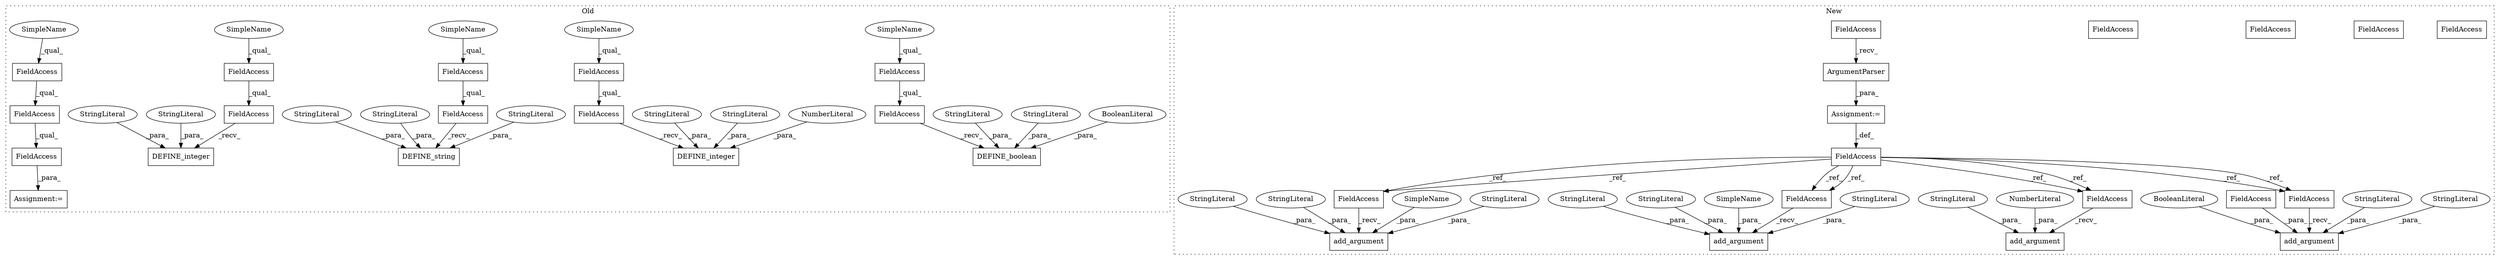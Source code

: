 digraph G {
subgraph cluster0 {
1 [label="DEFINE_integer" a="32" s="742,806" l="15,1" shape="box"];
3 [label="NumberLiteral" a="34" s="772" l="5" shape="ellipse"];
12 [label="FieldAccess" a="22" s="721" l="20" shape="box"];
14 [label="FieldAccess" a="22" s="721" l="14" shape="box"];
15 [label="FieldAccess" a="22" s="498" l="14" shape="box"];
16 [label="FieldAccess" a="22" s="262" l="14" shape="box"];
17 [label="FieldAccess" a="22" s="813" l="14" shape="box"];
18 [label="FieldAccess" a="22" s="813" l="20" shape="box"];
19 [label="DEFINE_boolean" a="32" s="834,898" l="15,1" shape="box"];
20 [label="FieldAccess" a="22" s="498" l="20" shape="box"];
21 [label="FieldAccess" a="22" s="262" l="20" shape="box"];
22 [label="FieldAccess" a="22" s="262" l="26" shape="box"];
23 [label="BooleanLiteral" a="9" s="860" l="5" shape="ellipse"];
25 [label="StringLiteral" a="45" s="866" l="32" shape="ellipse"];
26 [label="StringLiteral" a="45" s="849" l="10" shape="ellipse"];
28 [label="StringLiteral" a="45" s="778" l="28" shape="ellipse"];
29 [label="Assignment:=" a="7" s="261" l="1" shape="box"];
33 [label="StringLiteral" a="45" s="757" l="14" shape="ellipse"];
40 [label="FieldAccess" a="22" s="622" l="14" shape="box"];
41 [label="FieldAccess" a="22" s="622" l="20" shape="box"];
42 [label="DEFINE_integer" a="32" s="643,714" l="15,1" shape="box"];
43 [label="DEFINE_string" a="32" s="519,615" l="14,1" shape="box"];
44 [label="StringLiteral" a="45" s="571" l="44" shape="ellipse"];
45 [label="StringLiteral" a="45" s="658" l="20" shape="ellipse"];
49 [label="StringLiteral" a="45" s="533" l="16" shape="ellipse"];
50 [label="StringLiteral" a="45" s="686" l="28" shape="ellipse"];
51 [label="StringLiteral" a="45" s="550" l="20" shape="ellipse"];
52 [label="SimpleName" a="42" s="498" l="10" shape="ellipse"];
53 [label="SimpleName" a="42" s="813" l="10" shape="ellipse"];
54 [label="SimpleName" a="42" s="262" l="10" shape="ellipse"];
55 [label="SimpleName" a="42" s="721" l="10" shape="ellipse"];
56 [label="SimpleName" a="42" s="622" l="10" shape="ellipse"];
label = "Old";
style="dotted";
}
subgraph cluster1 {
2 [label="add_argument" a="32" s="719,787" l="13,1" shape="box"];
4 [label="NumberLiteral" a="34" s="753" l="5" shape="ellipse"];
5 [label="FieldAccess" a="22" s="273" l="6" shape="box"];
6 [label="add_argument" a="32" s="423,496" l="13,1" shape="box"];
7 [label="FieldAccess" a="22" s="311" l="6" shape="box"];
8 [label="add_argument" a="32" s="801,870" l="13,1" shape="box"];
9 [label="FieldAccess" a="22" s="712" l="6" shape="box"];
10 [label="FieldAccess" a="22" s="794" l="6" shape="box"];
11 [label="FieldAccess" a="22" s="416" l="6" shape="box"];
13 [label="FieldAccess" a="22" s="827" l="4" shape="box"];
24 [label="BooleanLiteral" a="9" s="832" l="5" shape="ellipse"];
27 [label="Assignment:=" a="7" s="279" l="1" shape="box"];
30 [label="StringLiteral" a="45" s="436" l="13" shape="ellipse"];
31 [label="StringLiteral" a="45" s="457" l="6" shape="ellipse"];
32 [label="StringLiteral" a="45" s="464" l="32" shape="ellipse"];
34 [label="StringLiteral" a="45" s="814" l="12" shape="ellipse"];
35 [label="StringLiteral" a="45" s="838" l="32" shape="ellipse"];
36 [label="StringLiteral" a="45" s="759" l="28" shape="ellipse"];
37 [label="ArgumentParser" a="32" s="289" l="16" shape="box"];
38 [label="FieldAccess" a="22" s="280" l="8" shape="box"];
39 [label="add_argument" a="32" s="318,409" l="13,1" shape="box"];
46 [label="StringLiteral" a="45" s="371" l="38" shape="ellipse"];
47 [label="StringLiteral" a="45" s="351" l="19" shape="ellipse"];
48 [label="StringLiteral" a="45" s="331" l="12" shape="ellipse"];
57 [label="FieldAccess" a="22" s="311" l="6" shape="box"];
58 [label="FieldAccess" a="22" s="712" l="6" shape="box"];
59 [label="FieldAccess" a="22" s="416" l="6" shape="box"];
60 [label="FieldAccess" a="22" s="794" l="6" shape="box"];
61 [label="SimpleName" a="42" s="344" l="6" shape="ellipse"];
62 [label="SimpleName" a="42" s="450" l="6" shape="ellipse"];
label = "New";
style="dotted";
}
3 -> 1 [label="_para_"];
4 -> 2 [label="_para_"];
5 -> 57 [label="_ref_"];
5 -> 58 [label="_ref_"];
5 -> 58 [label="_ref_"];
5 -> 60 [label="_ref_"];
5 -> 59 [label="_ref_"];
5 -> 60 [label="_ref_"];
5 -> 57 [label="_ref_"];
5 -> 59 [label="_ref_"];
12 -> 1 [label="_recv_"];
13 -> 8 [label="_para_"];
14 -> 12 [label="_qual_"];
15 -> 20 [label="_qual_"];
16 -> 21 [label="_qual_"];
17 -> 18 [label="_qual_"];
18 -> 19 [label="_recv_"];
20 -> 43 [label="_recv_"];
21 -> 22 [label="_qual_"];
22 -> 29 [label="_para_"];
23 -> 19 [label="_para_"];
24 -> 8 [label="_para_"];
25 -> 19 [label="_para_"];
26 -> 19 [label="_para_"];
27 -> 5 [label="_def_"];
28 -> 1 [label="_para_"];
30 -> 6 [label="_para_"];
31 -> 6 [label="_para_"];
32 -> 6 [label="_para_"];
33 -> 1 [label="_para_"];
34 -> 8 [label="_para_"];
35 -> 8 [label="_para_"];
36 -> 2 [label="_para_"];
37 -> 27 [label="_para_"];
38 -> 37 [label="_recv_"];
40 -> 41 [label="_qual_"];
41 -> 42 [label="_recv_"];
44 -> 43 [label="_para_"];
45 -> 42 [label="_para_"];
46 -> 39 [label="_para_"];
47 -> 39 [label="_para_"];
48 -> 39 [label="_para_"];
49 -> 43 [label="_para_"];
50 -> 42 [label="_para_"];
51 -> 43 [label="_para_"];
52 -> 15 [label="_qual_"];
53 -> 17 [label="_qual_"];
54 -> 16 [label="_qual_"];
55 -> 14 [label="_qual_"];
56 -> 40 [label="_qual_"];
57 -> 39 [label="_recv_"];
58 -> 2 [label="_recv_"];
59 -> 6 [label="_recv_"];
60 -> 8 [label="_recv_"];
61 -> 39 [label="_para_"];
62 -> 6 [label="_para_"];
}